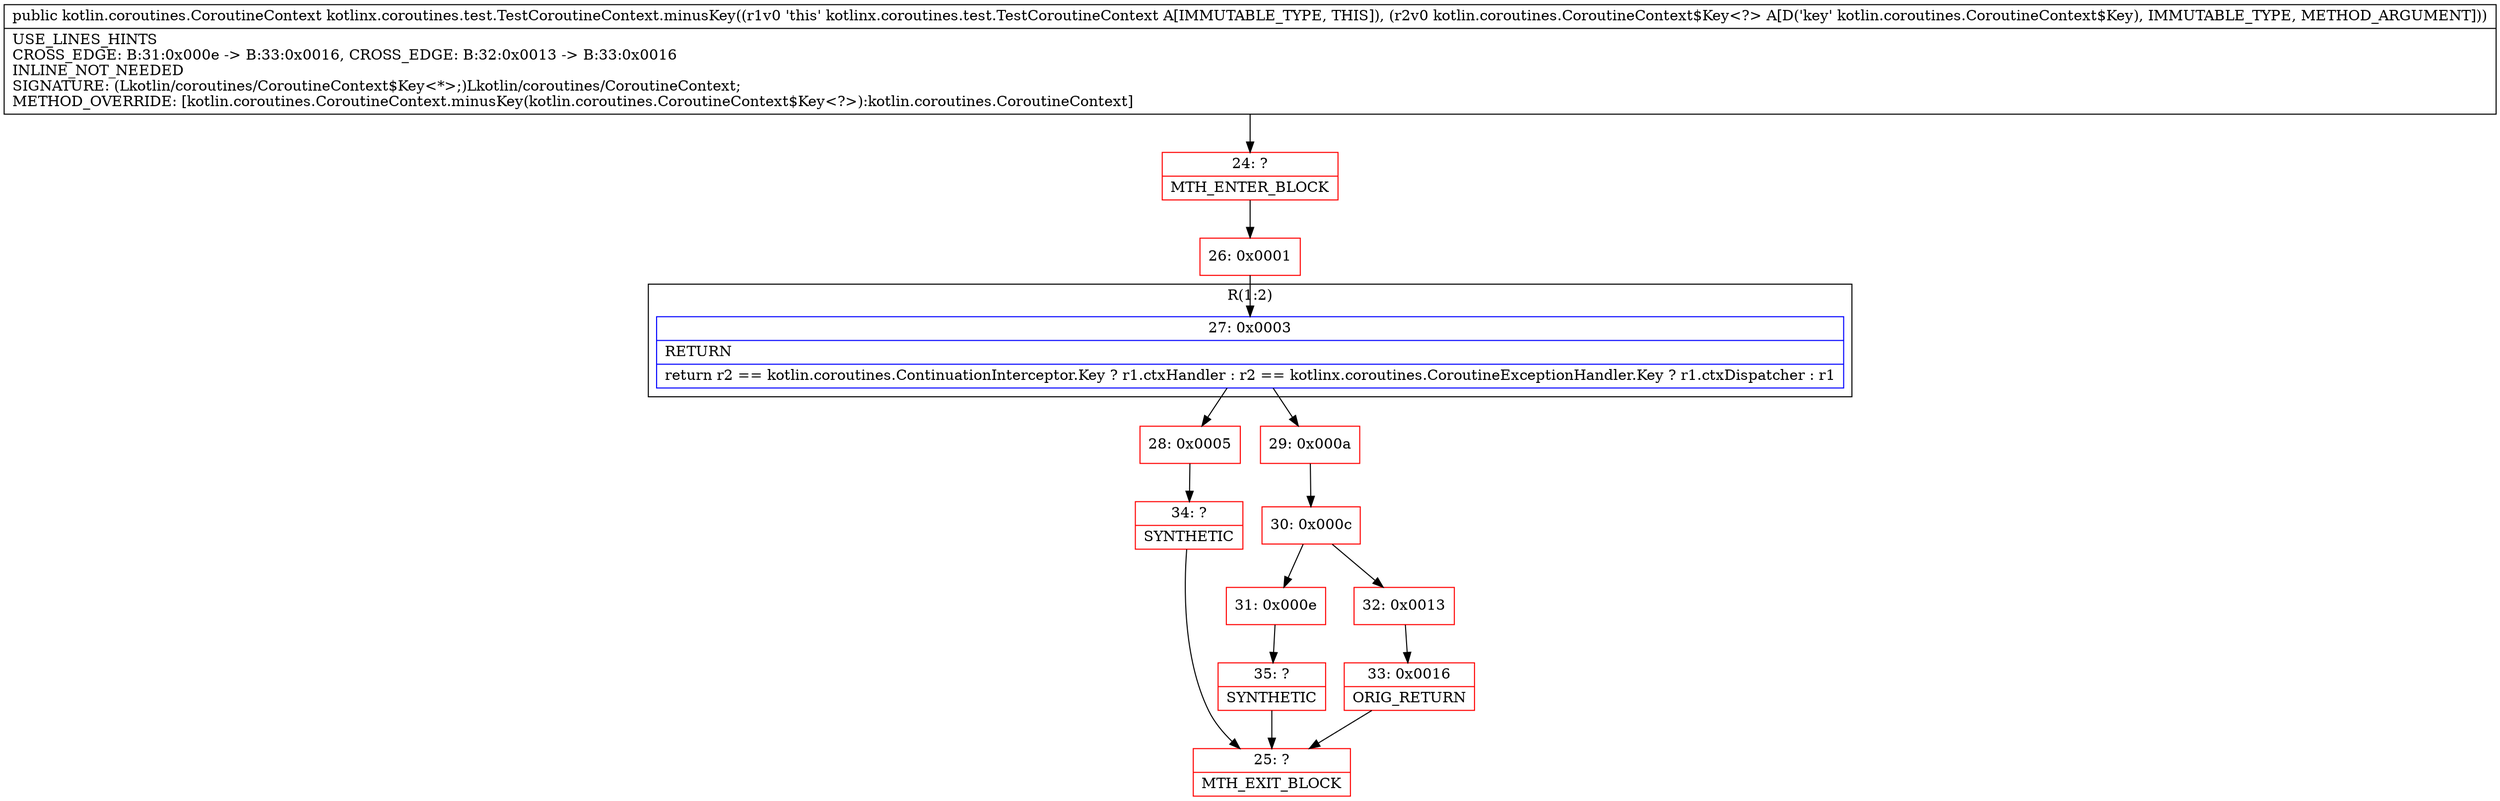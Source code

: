 digraph "CFG forkotlinx.coroutines.test.TestCoroutineContext.minusKey(Lkotlin\/coroutines\/CoroutineContext$Key;)Lkotlin\/coroutines\/CoroutineContext;" {
subgraph cluster_Region_22061783 {
label = "R(1:2)";
node [shape=record,color=blue];
Node_27 [shape=record,label="{27\:\ 0x0003|RETURN\l|return r2 == kotlin.coroutines.ContinuationInterceptor.Key ? r1.ctxHandler : r2 == kotlinx.coroutines.CoroutineExceptionHandler.Key ? r1.ctxDispatcher : r1\l}"];
}
Node_24 [shape=record,color=red,label="{24\:\ ?|MTH_ENTER_BLOCK\l}"];
Node_26 [shape=record,color=red,label="{26\:\ 0x0001}"];
Node_28 [shape=record,color=red,label="{28\:\ 0x0005}"];
Node_34 [shape=record,color=red,label="{34\:\ ?|SYNTHETIC\l}"];
Node_25 [shape=record,color=red,label="{25\:\ ?|MTH_EXIT_BLOCK\l}"];
Node_29 [shape=record,color=red,label="{29\:\ 0x000a}"];
Node_30 [shape=record,color=red,label="{30\:\ 0x000c}"];
Node_31 [shape=record,color=red,label="{31\:\ 0x000e}"];
Node_35 [shape=record,color=red,label="{35\:\ ?|SYNTHETIC\l}"];
Node_32 [shape=record,color=red,label="{32\:\ 0x0013}"];
Node_33 [shape=record,color=red,label="{33\:\ 0x0016|ORIG_RETURN\l}"];
MethodNode[shape=record,label="{public kotlin.coroutines.CoroutineContext kotlinx.coroutines.test.TestCoroutineContext.minusKey((r1v0 'this' kotlinx.coroutines.test.TestCoroutineContext A[IMMUTABLE_TYPE, THIS]), (r2v0 kotlin.coroutines.CoroutineContext$Key\<?\> A[D('key' kotlin.coroutines.CoroutineContext$Key), IMMUTABLE_TYPE, METHOD_ARGUMENT]))  | USE_LINES_HINTS\lCROSS_EDGE: B:31:0x000e \-\> B:33:0x0016, CROSS_EDGE: B:32:0x0013 \-\> B:33:0x0016\lINLINE_NOT_NEEDED\lSIGNATURE: (Lkotlin\/coroutines\/CoroutineContext$Key\<*\>;)Lkotlin\/coroutines\/CoroutineContext;\lMETHOD_OVERRIDE: [kotlin.coroutines.CoroutineContext.minusKey(kotlin.coroutines.CoroutineContext$Key\<?\>):kotlin.coroutines.CoroutineContext]\l}"];
MethodNode -> Node_24;Node_27 -> Node_28;
Node_27 -> Node_29;
Node_24 -> Node_26;
Node_26 -> Node_27;
Node_28 -> Node_34;
Node_34 -> Node_25;
Node_29 -> Node_30;
Node_30 -> Node_31;
Node_30 -> Node_32;
Node_31 -> Node_35;
Node_35 -> Node_25;
Node_32 -> Node_33;
Node_33 -> Node_25;
}

